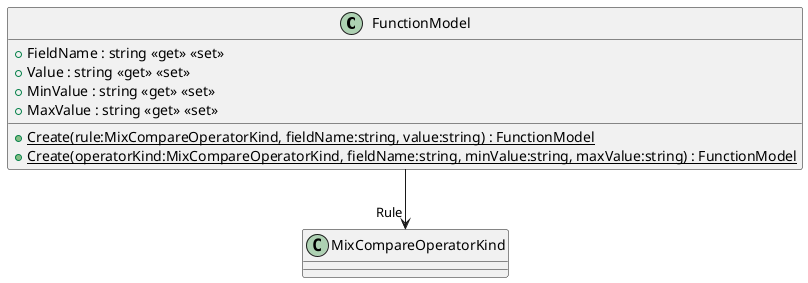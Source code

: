 @startuml
class FunctionModel {
    + FieldName : string <<get>> <<set>>
    + Value : string <<get>> <<set>>
    + MinValue : string <<get>> <<set>>
    + MaxValue : string <<get>> <<set>>
    + {static} Create(rule:MixCompareOperatorKind, fieldName:string, value:string) : FunctionModel
    + {static} Create(operatorKind:MixCompareOperatorKind, fieldName:string, minValue:string, maxValue:string) : FunctionModel
}
FunctionModel --> "Rule" MixCompareOperatorKind
@enduml
